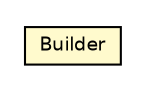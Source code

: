 #!/usr/local/bin/dot
#
# Class diagram 
# Generated by UMLGraph version R5_6 (http://www.umlgraph.org/)
#

digraph G {
	edge [fontname="Helvetica",fontsize=10,labelfontname="Helvetica",labelfontsize=10];
	node [fontname="Helvetica",fontsize=10,shape=plaintext];
	nodesep=0.25;
	ranksep=0.5;
	// net.ljcomputing.database.model.DatabaseTableColumn.Builder
	c719 [label=<<table title="net.ljcomputing.database.model.DatabaseTableColumn.Builder" border="0" cellborder="1" cellspacing="0" cellpadding="2" port="p" bgcolor="lemonChiffon" href="./DatabaseTableColumn.Builder.html">
		<tr><td><table border="0" cellspacing="0" cellpadding="1">
<tr><td align="center" balign="center"> Builder </td></tr>
		</table></td></tr>
		</table>>, URL="./DatabaseTableColumn.Builder.html", fontname="Helvetica", fontcolor="black", fontsize=9.0];
}

